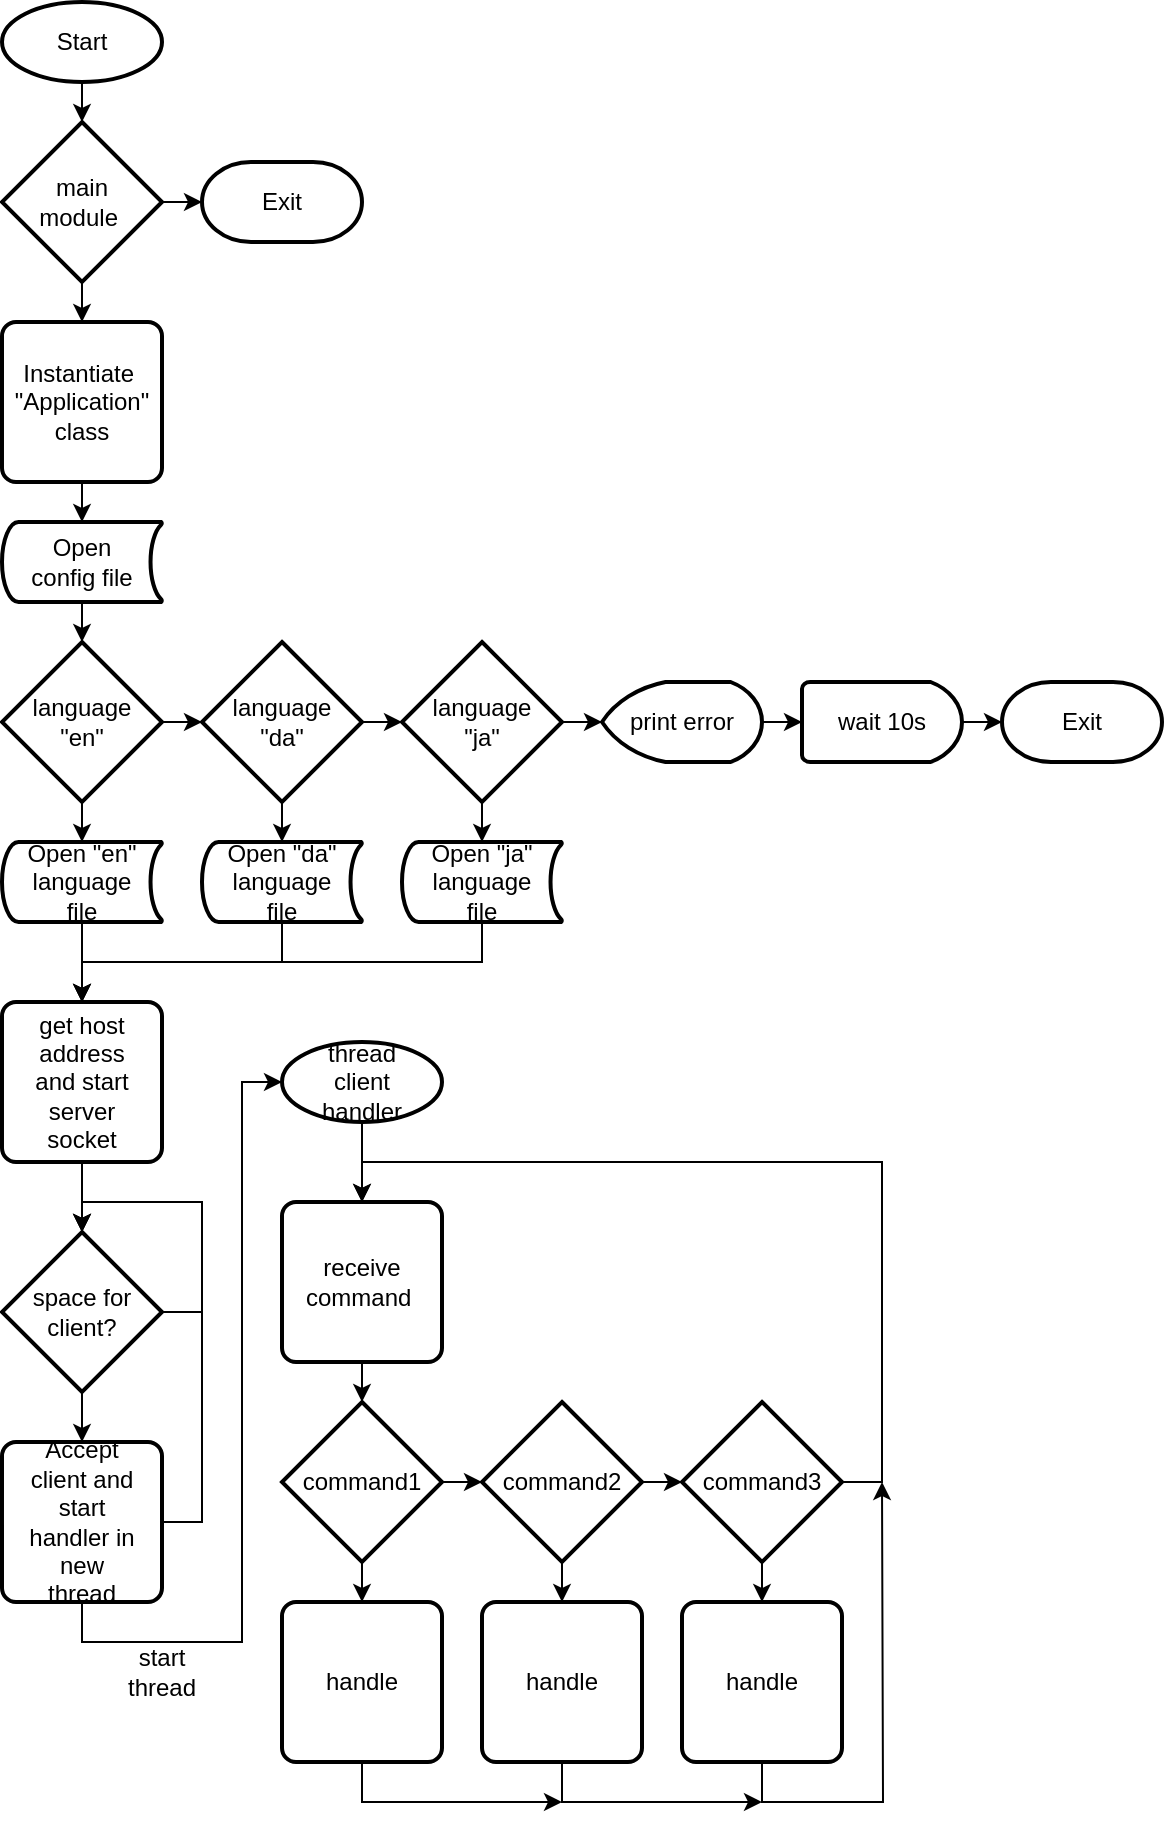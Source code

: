 <mxfile version="16.4.0" type="device"><diagram id="MvYi6EYgNinJ-F8fjp-a" name="Page-1"><mxGraphModel dx="1038" dy="641" grid="1" gridSize="10" guides="1" tooltips="1" connect="1" arrows="1" fold="1" page="1" pageScale="1" pageWidth="827" pageHeight="1169" math="0" shadow="0"><root><mxCell id="0"/><mxCell id="1" parent="0"/><mxCell id="EQBEstgZePQHTw3MmInz-46" style="edgeStyle=orthogonalEdgeStyle;rounded=0;orthogonalLoop=1;jettySize=auto;html=1;exitX=0.5;exitY=1;exitDx=0;exitDy=0;exitPerimeter=0;entryX=0.5;entryY=0;entryDx=0;entryDy=0;entryPerimeter=0;" edge="1" parent="1" source="EQBEstgZePQHTw3MmInz-1" target="EQBEstgZePQHTw3MmInz-6"><mxGeometry relative="1" as="geometry"/></mxCell><mxCell id="EQBEstgZePQHTw3MmInz-1" value="" style="strokeWidth=2;html=1;shape=mxgraph.flowchart.start_1;whiteSpace=wrap;" vertex="1" parent="1"><mxGeometry x="40" y="40" width="80" height="40" as="geometry"/></mxCell><mxCell id="EQBEstgZePQHTw3MmInz-2" value="Start" style="text;html=1;strokeColor=none;fillColor=none;align=center;verticalAlign=middle;whiteSpace=wrap;rounded=0;" vertex="1" parent="1"><mxGeometry x="50" y="45" width="60" height="30" as="geometry"/></mxCell><mxCell id="EQBEstgZePQHTw3MmInz-10" style="edgeStyle=orthogonalEdgeStyle;rounded=0;orthogonalLoop=1;jettySize=auto;html=1;exitX=0.5;exitY=1;exitDx=0;exitDy=0;exitPerimeter=0;entryX=0.5;entryY=0;entryDx=0;entryDy=0;" edge="1" parent="1" source="EQBEstgZePQHTw3MmInz-6" target="EQBEstgZePQHTw3MmInz-9"><mxGeometry relative="1" as="geometry"/></mxCell><mxCell id="EQBEstgZePQHTw3MmInz-47" style="edgeStyle=orthogonalEdgeStyle;rounded=0;orthogonalLoop=1;jettySize=auto;html=1;exitX=1;exitY=0.5;exitDx=0;exitDy=0;exitPerimeter=0;entryX=0;entryY=0.5;entryDx=0;entryDy=0;entryPerimeter=0;" edge="1" parent="1" source="EQBEstgZePQHTw3MmInz-6" target="EQBEstgZePQHTw3MmInz-12"><mxGeometry relative="1" as="geometry"/></mxCell><mxCell id="EQBEstgZePQHTw3MmInz-6" value="" style="strokeWidth=2;html=1;shape=mxgraph.flowchart.decision;whiteSpace=wrap;" vertex="1" parent="1"><mxGeometry x="40" y="100" width="80" height="80" as="geometry"/></mxCell><mxCell id="EQBEstgZePQHTw3MmInz-8" value="main module&amp;nbsp;" style="text;html=1;strokeColor=none;fillColor=none;align=center;verticalAlign=middle;whiteSpace=wrap;rounded=0;" vertex="1" parent="1"><mxGeometry x="50" y="125" width="60" height="30" as="geometry"/></mxCell><mxCell id="EQBEstgZePQHTw3MmInz-19" style="edgeStyle=orthogonalEdgeStyle;rounded=0;orthogonalLoop=1;jettySize=auto;html=1;exitX=0.5;exitY=1;exitDx=0;exitDy=0;entryX=0.5;entryY=0;entryDx=0;entryDy=0;entryPerimeter=0;" edge="1" parent="1" source="EQBEstgZePQHTw3MmInz-9" target="EQBEstgZePQHTw3MmInz-16"><mxGeometry relative="1" as="geometry"/></mxCell><mxCell id="EQBEstgZePQHTw3MmInz-9" value="" style="rounded=1;whiteSpace=wrap;html=1;absoluteArcSize=1;arcSize=14;strokeWidth=2;" vertex="1" parent="1"><mxGeometry x="40" y="200" width="80" height="80" as="geometry"/></mxCell><mxCell id="EQBEstgZePQHTw3MmInz-12" value="" style="strokeWidth=2;html=1;shape=mxgraph.flowchart.terminator;whiteSpace=wrap;" vertex="1" parent="1"><mxGeometry x="140" y="120" width="80" height="40" as="geometry"/></mxCell><mxCell id="EQBEstgZePQHTw3MmInz-14" value="Exit" style="text;html=1;strokeColor=none;fillColor=none;align=center;verticalAlign=middle;whiteSpace=wrap;rounded=0;" vertex="1" parent="1"><mxGeometry x="150" y="125" width="60" height="30" as="geometry"/></mxCell><mxCell id="EQBEstgZePQHTw3MmInz-15" value="Instantiate&amp;nbsp; &quot;Application&quot; class" style="text;html=1;strokeColor=none;fillColor=none;align=center;verticalAlign=middle;whiteSpace=wrap;rounded=0;" vertex="1" parent="1"><mxGeometry x="50" y="225" width="60" height="30" as="geometry"/></mxCell><mxCell id="EQBEstgZePQHTw3MmInz-45" style="edgeStyle=orthogonalEdgeStyle;rounded=0;orthogonalLoop=1;jettySize=auto;html=1;exitX=0.5;exitY=1;exitDx=0;exitDy=0;exitPerimeter=0;entryX=0.5;entryY=0;entryDx=0;entryDy=0;entryPerimeter=0;" edge="1" parent="1" source="EQBEstgZePQHTw3MmInz-16" target="EQBEstgZePQHTw3MmInz-22"><mxGeometry relative="1" as="geometry"/></mxCell><mxCell id="EQBEstgZePQHTw3MmInz-16" value="" style="strokeWidth=2;html=1;shape=mxgraph.flowchart.stored_data;whiteSpace=wrap;" vertex="1" parent="1"><mxGeometry x="40" y="300" width="80" height="40" as="geometry"/></mxCell><mxCell id="EQBEstgZePQHTw3MmInz-17" value="Open config file" style="text;html=1;strokeColor=none;fillColor=none;align=center;verticalAlign=middle;whiteSpace=wrap;rounded=0;" vertex="1" parent="1"><mxGeometry x="50" y="305" width="60" height="30" as="geometry"/></mxCell><mxCell id="EQBEstgZePQHTw3MmInz-26" style="edgeStyle=orthogonalEdgeStyle;rounded=0;orthogonalLoop=1;jettySize=auto;html=1;exitX=0.5;exitY=1;exitDx=0;exitDy=0;exitPerimeter=0;entryX=0.5;entryY=0;entryDx=0;entryDy=0;entryPerimeter=0;" edge="1" parent="1" source="EQBEstgZePQHTw3MmInz-22" target="EQBEstgZePQHTw3MmInz-25"><mxGeometry relative="1" as="geometry"/></mxCell><mxCell id="EQBEstgZePQHTw3MmInz-29" style="edgeStyle=orthogonalEdgeStyle;rounded=0;orthogonalLoop=1;jettySize=auto;html=1;exitX=1;exitY=0.5;exitDx=0;exitDy=0;exitPerimeter=0;entryX=0;entryY=0.5;entryDx=0;entryDy=0;entryPerimeter=0;" edge="1" parent="1" source="EQBEstgZePQHTw3MmInz-22" target="EQBEstgZePQHTw3MmInz-28"><mxGeometry relative="1" as="geometry"/></mxCell><mxCell id="EQBEstgZePQHTw3MmInz-22" value="" style="strokeWidth=2;html=1;shape=mxgraph.flowchart.decision;whiteSpace=wrap;" vertex="1" parent="1"><mxGeometry x="40" y="360" width="80" height="80" as="geometry"/></mxCell><mxCell id="EQBEstgZePQHTw3MmInz-24" value="language &quot;en&quot;" style="text;html=1;strokeColor=none;fillColor=none;align=center;verticalAlign=middle;whiteSpace=wrap;rounded=0;" vertex="1" parent="1"><mxGeometry x="50" y="385" width="60" height="30" as="geometry"/></mxCell><mxCell id="EQBEstgZePQHTw3MmInz-43" style="edgeStyle=orthogonalEdgeStyle;rounded=0;orthogonalLoop=1;jettySize=auto;html=1;exitX=0.5;exitY=1;exitDx=0;exitDy=0;exitPerimeter=0;entryX=0.5;entryY=0;entryDx=0;entryDy=0;" edge="1" parent="1" source="EQBEstgZePQHTw3MmInz-25" target="EQBEstgZePQHTw3MmInz-40"><mxGeometry relative="1" as="geometry"/></mxCell><mxCell id="EQBEstgZePQHTw3MmInz-25" value="" style="strokeWidth=2;html=1;shape=mxgraph.flowchart.stored_data;whiteSpace=wrap;" vertex="1" parent="1"><mxGeometry x="40" y="460" width="80" height="40" as="geometry"/></mxCell><mxCell id="EQBEstgZePQHTw3MmInz-27" value="Open &quot;en&quot; language file" style="text;html=1;strokeColor=none;fillColor=none;align=center;verticalAlign=middle;whiteSpace=wrap;rounded=0;" vertex="1" parent="1"><mxGeometry x="50" y="465" width="60" height="30" as="geometry"/></mxCell><mxCell id="EQBEstgZePQHTw3MmInz-32" style="edgeStyle=orthogonalEdgeStyle;rounded=0;orthogonalLoop=1;jettySize=auto;html=1;exitX=0.5;exitY=1;exitDx=0;exitDy=0;exitPerimeter=0;entryX=0.5;entryY=0;entryDx=0;entryDy=0;entryPerimeter=0;" edge="1" parent="1" source="EQBEstgZePQHTw3MmInz-28" target="EQBEstgZePQHTw3MmInz-31"><mxGeometry relative="1" as="geometry"/></mxCell><mxCell id="EQBEstgZePQHTw3MmInz-35" style="edgeStyle=orthogonalEdgeStyle;rounded=0;orthogonalLoop=1;jettySize=auto;html=1;exitX=1;exitY=0.5;exitDx=0;exitDy=0;exitPerimeter=0;entryX=0;entryY=0.5;entryDx=0;entryDy=0;entryPerimeter=0;" edge="1" parent="1" source="EQBEstgZePQHTw3MmInz-28" target="EQBEstgZePQHTw3MmInz-34"><mxGeometry relative="1" as="geometry"/></mxCell><mxCell id="EQBEstgZePQHTw3MmInz-28" value="" style="strokeWidth=2;html=1;shape=mxgraph.flowchart.decision;whiteSpace=wrap;" vertex="1" parent="1"><mxGeometry x="140" y="360" width="80" height="80" as="geometry"/></mxCell><mxCell id="EQBEstgZePQHTw3MmInz-30" value="language &quot;da&quot;" style="text;html=1;strokeColor=none;fillColor=none;align=center;verticalAlign=middle;whiteSpace=wrap;rounded=0;" vertex="1" parent="1"><mxGeometry x="150" y="385" width="60" height="30" as="geometry"/></mxCell><mxCell id="EQBEstgZePQHTw3MmInz-42" style="edgeStyle=orthogonalEdgeStyle;rounded=0;orthogonalLoop=1;jettySize=auto;html=1;exitX=0.5;exitY=1;exitDx=0;exitDy=0;exitPerimeter=0;entryX=0.5;entryY=0;entryDx=0;entryDy=0;" edge="1" parent="1" source="EQBEstgZePQHTw3MmInz-31" target="EQBEstgZePQHTw3MmInz-40"><mxGeometry relative="1" as="geometry"/></mxCell><mxCell id="EQBEstgZePQHTw3MmInz-31" value="" style="strokeWidth=2;html=1;shape=mxgraph.flowchart.stored_data;whiteSpace=wrap;" vertex="1" parent="1"><mxGeometry x="140" y="460" width="80" height="40" as="geometry"/></mxCell><mxCell id="EQBEstgZePQHTw3MmInz-33" value="Open &quot;da&quot; language file" style="text;html=1;strokeColor=none;fillColor=none;align=center;verticalAlign=middle;whiteSpace=wrap;rounded=0;" vertex="1" parent="1"><mxGeometry x="150" y="465" width="60" height="30" as="geometry"/></mxCell><mxCell id="EQBEstgZePQHTw3MmInz-37" style="edgeStyle=orthogonalEdgeStyle;rounded=0;orthogonalLoop=1;jettySize=auto;html=1;exitX=0.5;exitY=1;exitDx=0;exitDy=0;exitPerimeter=0;entryX=0.5;entryY=0;entryDx=0;entryDy=0;entryPerimeter=0;" edge="1" parent="1" source="EQBEstgZePQHTw3MmInz-34" target="EQBEstgZePQHTw3MmInz-36"><mxGeometry relative="1" as="geometry"/></mxCell><mxCell id="EQBEstgZePQHTw3MmInz-50" style="edgeStyle=orthogonalEdgeStyle;rounded=0;orthogonalLoop=1;jettySize=auto;html=1;exitX=1;exitY=0.5;exitDx=0;exitDy=0;exitPerimeter=0;entryX=0;entryY=0.5;entryDx=0;entryDy=0;entryPerimeter=0;" edge="1" parent="1" source="EQBEstgZePQHTw3MmInz-34" target="EQBEstgZePQHTw3MmInz-48"><mxGeometry relative="1" as="geometry"/></mxCell><mxCell id="EQBEstgZePQHTw3MmInz-34" value="" style="strokeWidth=2;html=1;shape=mxgraph.flowchart.decision;whiteSpace=wrap;" vertex="1" parent="1"><mxGeometry x="240" y="360" width="80" height="80" as="geometry"/></mxCell><mxCell id="EQBEstgZePQHTw3MmInz-44" style="edgeStyle=orthogonalEdgeStyle;rounded=0;orthogonalLoop=1;jettySize=auto;html=1;exitX=0.5;exitY=1;exitDx=0;exitDy=0;exitPerimeter=0;entryX=0.5;entryY=0;entryDx=0;entryDy=0;" edge="1" parent="1" source="EQBEstgZePQHTw3MmInz-36" target="EQBEstgZePQHTw3MmInz-40"><mxGeometry relative="1" as="geometry"/></mxCell><mxCell id="EQBEstgZePQHTw3MmInz-36" value="" style="strokeWidth=2;html=1;shape=mxgraph.flowchart.stored_data;whiteSpace=wrap;" vertex="1" parent="1"><mxGeometry x="240" y="460" width="80" height="40" as="geometry"/></mxCell><mxCell id="EQBEstgZePQHTw3MmInz-38" value="language &quot;ja&quot;" style="text;html=1;strokeColor=none;fillColor=none;align=center;verticalAlign=middle;whiteSpace=wrap;rounded=0;" vertex="1" parent="1"><mxGeometry x="250" y="385" width="60" height="30" as="geometry"/></mxCell><mxCell id="EQBEstgZePQHTw3MmInz-39" value="Open &quot;ja&quot; language file" style="text;html=1;strokeColor=none;fillColor=none;align=center;verticalAlign=middle;whiteSpace=wrap;rounded=0;" vertex="1" parent="1"><mxGeometry x="250" y="465" width="60" height="30" as="geometry"/></mxCell><mxCell id="EQBEstgZePQHTw3MmInz-62" style="edgeStyle=orthogonalEdgeStyle;rounded=0;orthogonalLoop=1;jettySize=auto;html=1;exitX=0.5;exitY=1;exitDx=0;exitDy=0;entryX=0.5;entryY=0;entryDx=0;entryDy=0;entryPerimeter=0;" edge="1" parent="1" source="EQBEstgZePQHTw3MmInz-40" target="EQBEstgZePQHTw3MmInz-61"><mxGeometry relative="1" as="geometry"/></mxCell><mxCell id="EQBEstgZePQHTw3MmInz-40" value="" style="rounded=1;whiteSpace=wrap;html=1;absoluteArcSize=1;arcSize=14;strokeWidth=2;" vertex="1" parent="1"><mxGeometry x="40" y="540" width="80" height="80" as="geometry"/></mxCell><mxCell id="EQBEstgZePQHTw3MmInz-54" style="edgeStyle=orthogonalEdgeStyle;rounded=0;orthogonalLoop=1;jettySize=auto;html=1;exitX=1;exitY=0.5;exitDx=0;exitDy=0;exitPerimeter=0;entryX=0;entryY=0.5;entryDx=0;entryDy=0;entryPerimeter=0;" edge="1" parent="1" source="EQBEstgZePQHTw3MmInz-48" target="EQBEstgZePQHTw3MmInz-53"><mxGeometry relative="1" as="geometry"/></mxCell><mxCell id="EQBEstgZePQHTw3MmInz-48" value="" style="strokeWidth=2;html=1;shape=mxgraph.flowchart.display;whiteSpace=wrap;" vertex="1" parent="1"><mxGeometry x="340" y="380" width="80" height="40" as="geometry"/></mxCell><mxCell id="EQBEstgZePQHTw3MmInz-49" value="" style="strokeWidth=2;html=1;shape=mxgraph.flowchart.terminator;whiteSpace=wrap;" vertex="1" parent="1"><mxGeometry x="540" y="380" width="80" height="40" as="geometry"/></mxCell><mxCell id="EQBEstgZePQHTw3MmInz-52" value="print error" style="text;html=1;strokeColor=none;fillColor=none;align=center;verticalAlign=middle;whiteSpace=wrap;rounded=0;" vertex="1" parent="1"><mxGeometry x="350" y="385" width="60" height="30" as="geometry"/></mxCell><mxCell id="EQBEstgZePQHTw3MmInz-55" style="edgeStyle=orthogonalEdgeStyle;rounded=0;orthogonalLoop=1;jettySize=auto;html=1;exitX=1;exitY=0.5;exitDx=0;exitDy=0;exitPerimeter=0;entryX=0;entryY=0.5;entryDx=0;entryDy=0;entryPerimeter=0;" edge="1" parent="1" source="EQBEstgZePQHTw3MmInz-53" target="EQBEstgZePQHTw3MmInz-49"><mxGeometry relative="1" as="geometry"/></mxCell><mxCell id="EQBEstgZePQHTw3MmInz-53" value="" style="strokeWidth=2;html=1;shape=mxgraph.flowchart.delay;whiteSpace=wrap;" vertex="1" parent="1"><mxGeometry x="440" y="380" width="80" height="40" as="geometry"/></mxCell><mxCell id="EQBEstgZePQHTw3MmInz-56" value="wait 10s" style="text;html=1;strokeColor=none;fillColor=none;align=center;verticalAlign=middle;whiteSpace=wrap;rounded=0;" vertex="1" parent="1"><mxGeometry x="450" y="385" width="60" height="30" as="geometry"/></mxCell><mxCell id="EQBEstgZePQHTw3MmInz-57" value="Exit" style="text;html=1;strokeColor=none;fillColor=none;align=center;verticalAlign=middle;whiteSpace=wrap;rounded=0;" vertex="1" parent="1"><mxGeometry x="550" y="385" width="60" height="30" as="geometry"/></mxCell><mxCell id="EQBEstgZePQHTw3MmInz-58" value="get host address and start server socket" style="text;html=1;strokeColor=none;fillColor=none;align=center;verticalAlign=middle;whiteSpace=wrap;rounded=0;" vertex="1" parent="1"><mxGeometry x="50" y="565" width="60" height="30" as="geometry"/></mxCell><mxCell id="EQBEstgZePQHTw3MmInz-64" style="edgeStyle=orthogonalEdgeStyle;rounded=0;orthogonalLoop=1;jettySize=auto;html=1;exitX=1;exitY=0.5;exitDx=0;exitDy=0;exitPerimeter=0;entryX=0.5;entryY=0;entryDx=0;entryDy=0;entryPerimeter=0;" edge="1" parent="1" source="EQBEstgZePQHTw3MmInz-61" target="EQBEstgZePQHTw3MmInz-61"><mxGeometry relative="1" as="geometry"><mxPoint x="20" y="660" as="targetPoint"/><Array as="points"><mxPoint x="140" y="695"/><mxPoint x="140" y="640"/><mxPoint x="80" y="640"/></Array></mxGeometry></mxCell><mxCell id="EQBEstgZePQHTw3MmInz-66" style="edgeStyle=orthogonalEdgeStyle;rounded=0;orthogonalLoop=1;jettySize=auto;html=1;exitX=0.5;exitY=1;exitDx=0;exitDy=0;exitPerimeter=0;entryX=0.5;entryY=0;entryDx=0;entryDy=0;" edge="1" parent="1" source="EQBEstgZePQHTw3MmInz-61" target="EQBEstgZePQHTw3MmInz-65"><mxGeometry relative="1" as="geometry"/></mxCell><mxCell id="EQBEstgZePQHTw3MmInz-61" value="" style="strokeWidth=2;html=1;shape=mxgraph.flowchart.decision;whiteSpace=wrap;" vertex="1" parent="1"><mxGeometry x="40" y="655" width="80" height="80" as="geometry"/></mxCell><mxCell id="EQBEstgZePQHTw3MmInz-63" value="space for client?" style="text;html=1;strokeColor=none;fillColor=none;align=center;verticalAlign=middle;whiteSpace=wrap;rounded=0;" vertex="1" parent="1"><mxGeometry x="50" y="680" width="60" height="30" as="geometry"/></mxCell><mxCell id="EQBEstgZePQHTw3MmInz-72" style="edgeStyle=orthogonalEdgeStyle;rounded=0;orthogonalLoop=1;jettySize=auto;html=1;exitX=1;exitY=0.5;exitDx=0;exitDy=0;entryX=0.5;entryY=0;entryDx=0;entryDy=0;entryPerimeter=0;" edge="1" parent="1" source="EQBEstgZePQHTw3MmInz-65" target="EQBEstgZePQHTw3MmInz-61"><mxGeometry relative="1" as="geometry"><mxPoint x="80" y="640" as="targetPoint"/><Array as="points"><mxPoint x="140" y="800"/><mxPoint x="140" y="640"/><mxPoint x="80" y="640"/></Array></mxGeometry></mxCell><mxCell id="EQBEstgZePQHTw3MmInz-80" style="edgeStyle=orthogonalEdgeStyle;rounded=0;orthogonalLoop=1;jettySize=auto;html=1;exitX=0.5;exitY=1;exitDx=0;exitDy=0;entryX=0;entryY=0.5;entryDx=0;entryDy=0;entryPerimeter=0;" edge="1" parent="1" source="EQBEstgZePQHTw3MmInz-65" target="EQBEstgZePQHTw3MmInz-73"><mxGeometry relative="1" as="geometry"><mxPoint x="160" y="580" as="targetPoint"/><Array as="points"><mxPoint x="80" y="860"/><mxPoint x="160" y="860"/><mxPoint x="160" y="580"/></Array></mxGeometry></mxCell><mxCell id="EQBEstgZePQHTw3MmInz-65" value="" style="rounded=1;whiteSpace=wrap;html=1;absoluteArcSize=1;arcSize=14;strokeWidth=2;" vertex="1" parent="1"><mxGeometry x="40" y="760" width="80" height="80" as="geometry"/></mxCell><mxCell id="EQBEstgZePQHTw3MmInz-67" value="Accept client and start handler in new thread" style="text;html=1;strokeColor=none;fillColor=none;align=center;verticalAlign=middle;whiteSpace=wrap;rounded=0;" vertex="1" parent="1"><mxGeometry x="50" y="785" width="60" height="30" as="geometry"/></mxCell><mxCell id="EQBEstgZePQHTw3MmInz-88" style="edgeStyle=orthogonalEdgeStyle;rounded=0;orthogonalLoop=1;jettySize=auto;html=1;exitX=0.5;exitY=1;exitDx=0;exitDy=0;exitPerimeter=0;entryX=0.5;entryY=0;entryDx=0;entryDy=0;" edge="1" parent="1" source="EQBEstgZePQHTw3MmInz-73" target="EQBEstgZePQHTw3MmInz-81"><mxGeometry relative="1" as="geometry"/></mxCell><mxCell id="EQBEstgZePQHTw3MmInz-73" value="" style="strokeWidth=2;html=1;shape=mxgraph.flowchart.start_1;whiteSpace=wrap;" vertex="1" parent="1"><mxGeometry x="180" y="560" width="80" height="40" as="geometry"/></mxCell><mxCell id="EQBEstgZePQHTw3MmInz-75" value="thread client handler" style="text;html=1;strokeColor=none;fillColor=none;align=center;verticalAlign=middle;whiteSpace=wrap;rounded=0;" vertex="1" parent="1"><mxGeometry x="190" y="565" width="60" height="30" as="geometry"/></mxCell><mxCell id="EQBEstgZePQHTw3MmInz-78" value="start thread" style="text;html=1;strokeColor=none;fillColor=none;align=center;verticalAlign=middle;whiteSpace=wrap;rounded=0;" vertex="1" parent="1"><mxGeometry x="90" y="860" width="60" height="30" as="geometry"/></mxCell><mxCell id="EQBEstgZePQHTw3MmInz-90" style="edgeStyle=orthogonalEdgeStyle;rounded=0;orthogonalLoop=1;jettySize=auto;html=1;exitX=0.5;exitY=1;exitDx=0;exitDy=0;entryX=0.5;entryY=0;entryDx=0;entryDy=0;entryPerimeter=0;" edge="1" parent="1" source="EQBEstgZePQHTw3MmInz-81" target="EQBEstgZePQHTw3MmInz-89"><mxGeometry relative="1" as="geometry"/></mxCell><mxCell id="EQBEstgZePQHTw3MmInz-81" value="" style="rounded=1;whiteSpace=wrap;html=1;absoluteArcSize=1;arcSize=14;strokeWidth=2;" vertex="1" parent="1"><mxGeometry x="180" y="640" width="80" height="80" as="geometry"/></mxCell><mxCell id="EQBEstgZePQHTw3MmInz-87" value="receive command&amp;nbsp;" style="text;html=1;strokeColor=none;fillColor=none;align=center;verticalAlign=middle;whiteSpace=wrap;rounded=0;" vertex="1" parent="1"><mxGeometry x="190" y="665" width="60" height="30" as="geometry"/></mxCell><mxCell id="EQBEstgZePQHTw3MmInz-112" style="edgeStyle=orthogonalEdgeStyle;rounded=0;orthogonalLoop=1;jettySize=auto;html=1;exitX=0.5;exitY=1;exitDx=0;exitDy=0;exitPerimeter=0;entryX=0.5;entryY=0;entryDx=0;entryDy=0;" edge="1" parent="1" source="EQBEstgZePQHTw3MmInz-89" target="EQBEstgZePQHTw3MmInz-111"><mxGeometry relative="1" as="geometry"/></mxCell><mxCell id="EQBEstgZePQHTw3MmInz-124" style="edgeStyle=orthogonalEdgeStyle;rounded=0;orthogonalLoop=1;jettySize=auto;html=1;exitX=1;exitY=0.5;exitDx=0;exitDy=0;exitPerimeter=0;entryX=0;entryY=0.5;entryDx=0;entryDy=0;entryPerimeter=0;" edge="1" parent="1" source="EQBEstgZePQHTw3MmInz-89" target="EQBEstgZePQHTw3MmInz-115"><mxGeometry relative="1" as="geometry"/></mxCell><mxCell id="EQBEstgZePQHTw3MmInz-89" value="" style="strokeWidth=2;html=1;shape=mxgraph.flowchart.decision;whiteSpace=wrap;" vertex="1" parent="1"><mxGeometry x="180" y="740" width="80" height="80" as="geometry"/></mxCell><mxCell id="EQBEstgZePQHTw3MmInz-91" value="command1" style="text;html=1;strokeColor=none;fillColor=none;align=center;verticalAlign=middle;whiteSpace=wrap;rounded=0;" vertex="1" parent="1"><mxGeometry x="190" y="765" width="60" height="30" as="geometry"/></mxCell><mxCell id="EQBEstgZePQHTw3MmInz-129" style="edgeStyle=orthogonalEdgeStyle;rounded=0;orthogonalLoop=1;jettySize=auto;html=1;exitX=0.5;exitY=1;exitDx=0;exitDy=0;" edge="1" parent="1" source="EQBEstgZePQHTw3MmInz-111"><mxGeometry relative="1" as="geometry"><mxPoint x="320" y="940" as="targetPoint"/><Array as="points"><mxPoint x="220" y="940"/></Array></mxGeometry></mxCell><mxCell id="EQBEstgZePQHTw3MmInz-111" value="" style="rounded=1;whiteSpace=wrap;html=1;absoluteArcSize=1;arcSize=14;strokeWidth=2;" vertex="1" parent="1"><mxGeometry x="180" y="840" width="80" height="80" as="geometry"/></mxCell><mxCell id="EQBEstgZePQHTw3MmInz-113" value="handle" style="text;html=1;strokeColor=none;fillColor=none;align=center;verticalAlign=middle;whiteSpace=wrap;rounded=0;" vertex="1" parent="1"><mxGeometry x="190" y="865" width="60" height="30" as="geometry"/></mxCell><mxCell id="EQBEstgZePQHTw3MmInz-114" style="edgeStyle=orthogonalEdgeStyle;rounded=0;orthogonalLoop=1;jettySize=auto;html=1;exitX=0.5;exitY=1;exitDx=0;exitDy=0;exitPerimeter=0;entryX=0.5;entryY=0;entryDx=0;entryDy=0;" edge="1" source="EQBEstgZePQHTw3MmInz-115" target="EQBEstgZePQHTw3MmInz-117" parent="1"><mxGeometry relative="1" as="geometry"/></mxCell><mxCell id="EQBEstgZePQHTw3MmInz-125" style="edgeStyle=orthogonalEdgeStyle;rounded=0;orthogonalLoop=1;jettySize=auto;html=1;exitX=1;exitY=0.5;exitDx=0;exitDy=0;exitPerimeter=0;entryX=0;entryY=0.5;entryDx=0;entryDy=0;entryPerimeter=0;" edge="1" parent="1" source="EQBEstgZePQHTw3MmInz-115" target="EQBEstgZePQHTw3MmInz-120"><mxGeometry relative="1" as="geometry"/></mxCell><mxCell id="EQBEstgZePQHTw3MmInz-115" value="" style="strokeWidth=2;html=1;shape=mxgraph.flowchart.decision;whiteSpace=wrap;" vertex="1" parent="1"><mxGeometry x="280" y="740" width="80" height="80" as="geometry"/></mxCell><mxCell id="EQBEstgZePQHTw3MmInz-116" value="command2" style="text;html=1;strokeColor=none;fillColor=none;align=center;verticalAlign=middle;whiteSpace=wrap;rounded=0;" vertex="1" parent="1"><mxGeometry x="290" y="765" width="60" height="30" as="geometry"/></mxCell><mxCell id="EQBEstgZePQHTw3MmInz-128" style="edgeStyle=orthogonalEdgeStyle;rounded=0;orthogonalLoop=1;jettySize=auto;html=1;exitX=0.5;exitY=1;exitDx=0;exitDy=0;" edge="1" parent="1" source="EQBEstgZePQHTw3MmInz-117"><mxGeometry relative="1" as="geometry"><mxPoint x="420" y="940" as="targetPoint"/><Array as="points"><mxPoint x="320" y="940"/></Array></mxGeometry></mxCell><mxCell id="EQBEstgZePQHTw3MmInz-117" value="" style="rounded=1;whiteSpace=wrap;html=1;absoluteArcSize=1;arcSize=14;strokeWidth=2;" vertex="1" parent="1"><mxGeometry x="280" y="840" width="80" height="80" as="geometry"/></mxCell><mxCell id="EQBEstgZePQHTw3MmInz-118" value="handle" style="text;html=1;strokeColor=none;fillColor=none;align=center;verticalAlign=middle;whiteSpace=wrap;rounded=0;" vertex="1" parent="1"><mxGeometry x="290" y="865" width="60" height="30" as="geometry"/></mxCell><mxCell id="EQBEstgZePQHTw3MmInz-119" style="edgeStyle=orthogonalEdgeStyle;rounded=0;orthogonalLoop=1;jettySize=auto;html=1;exitX=0.5;exitY=1;exitDx=0;exitDy=0;exitPerimeter=0;entryX=0.5;entryY=0;entryDx=0;entryDy=0;" edge="1" source="EQBEstgZePQHTw3MmInz-120" target="EQBEstgZePQHTw3MmInz-122" parent="1"><mxGeometry relative="1" as="geometry"/></mxCell><mxCell id="EQBEstgZePQHTw3MmInz-126" style="edgeStyle=orthogonalEdgeStyle;rounded=0;orthogonalLoop=1;jettySize=auto;html=1;exitX=1;exitY=0.5;exitDx=0;exitDy=0;exitPerimeter=0;entryX=0.5;entryY=0;entryDx=0;entryDy=0;" edge="1" parent="1" source="EQBEstgZePQHTw3MmInz-120" target="EQBEstgZePQHTw3MmInz-81"><mxGeometry relative="1" as="geometry"><mxPoint x="220" y="620" as="targetPoint"/><Array as="points"><mxPoint x="480" y="780"/><mxPoint x="480" y="620"/><mxPoint x="220" y="620"/></Array></mxGeometry></mxCell><mxCell id="EQBEstgZePQHTw3MmInz-120" value="" style="strokeWidth=2;html=1;shape=mxgraph.flowchart.decision;whiteSpace=wrap;" vertex="1" parent="1"><mxGeometry x="380" y="740" width="80" height="80" as="geometry"/></mxCell><mxCell id="EQBEstgZePQHTw3MmInz-121" value="command3" style="text;html=1;strokeColor=none;fillColor=none;align=center;verticalAlign=middle;whiteSpace=wrap;rounded=0;" vertex="1" parent="1"><mxGeometry x="390" y="765" width="60" height="30" as="geometry"/></mxCell><mxCell id="EQBEstgZePQHTw3MmInz-127" style="edgeStyle=orthogonalEdgeStyle;rounded=0;orthogonalLoop=1;jettySize=auto;html=1;exitX=0.5;exitY=1;exitDx=0;exitDy=0;" edge="1" parent="1" source="EQBEstgZePQHTw3MmInz-122"><mxGeometry relative="1" as="geometry"><mxPoint x="480" y="780" as="targetPoint"/></mxGeometry></mxCell><mxCell id="EQBEstgZePQHTw3MmInz-122" value="" style="rounded=1;whiteSpace=wrap;html=1;absoluteArcSize=1;arcSize=14;strokeWidth=2;" vertex="1" parent="1"><mxGeometry x="380" y="840" width="80" height="80" as="geometry"/></mxCell><mxCell id="EQBEstgZePQHTw3MmInz-123" value="handle" style="text;html=1;strokeColor=none;fillColor=none;align=center;verticalAlign=middle;whiteSpace=wrap;rounded=0;" vertex="1" parent="1"><mxGeometry x="390" y="865" width="60" height="30" as="geometry"/></mxCell></root></mxGraphModel></diagram></mxfile>